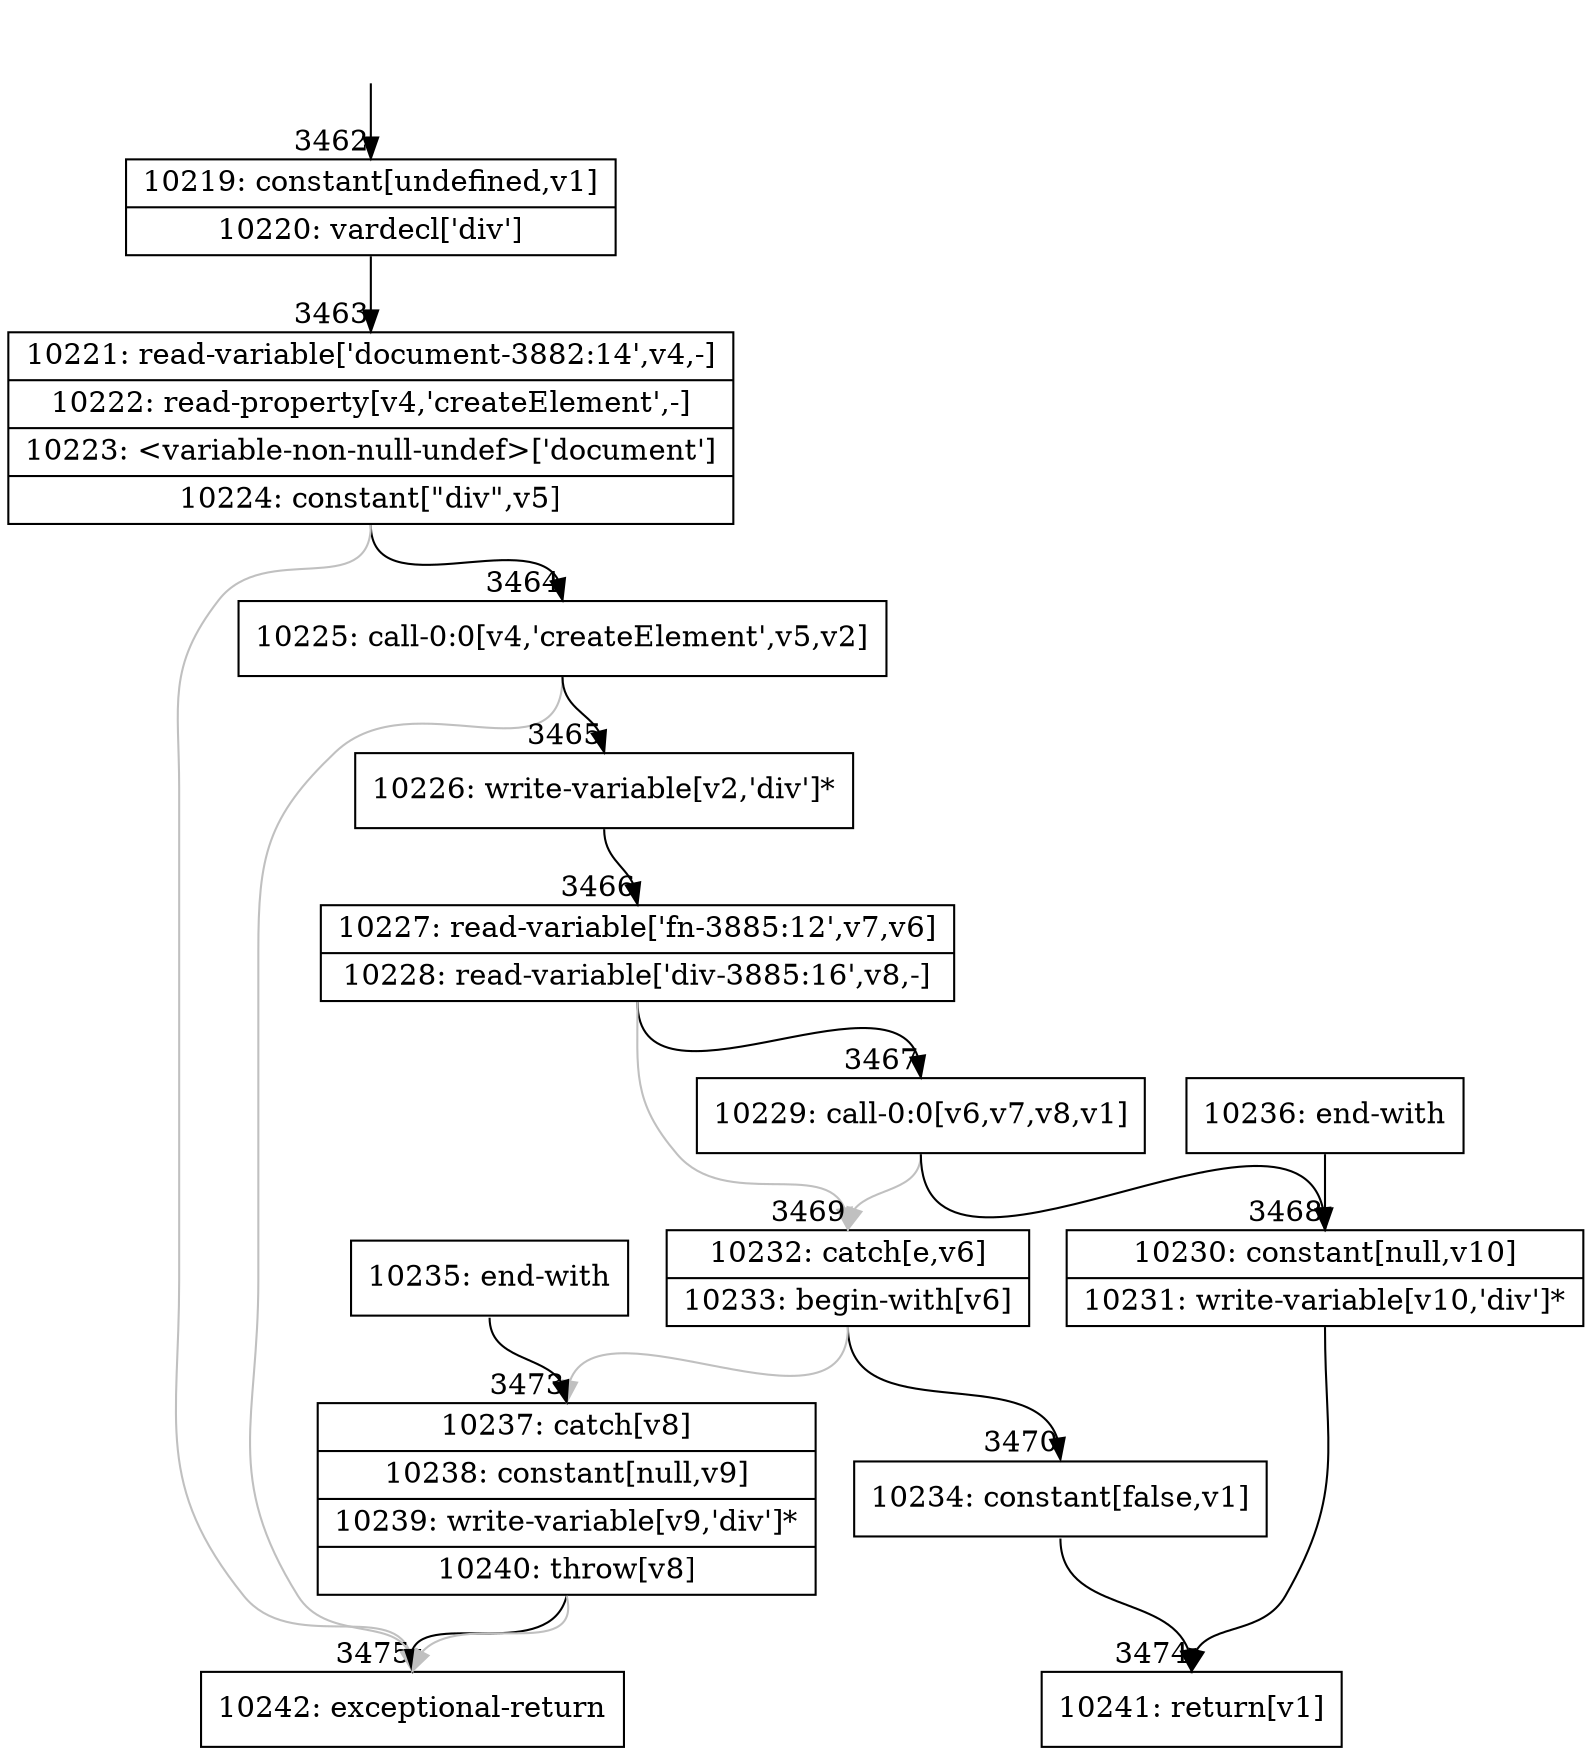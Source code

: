 digraph {
rankdir="TD"
BB_entry230[shape=none,label=""];
BB_entry230 -> BB3462 [tailport=s, headport=n, headlabel="    3462"]
BB3462 [shape=record label="{10219: constant[undefined,v1]|10220: vardecl['div']}" ] 
BB3462 -> BB3463 [tailport=s, headport=n, headlabel="      3463"]
BB3463 [shape=record label="{10221: read-variable['document-3882:14',v4,-]|10222: read-property[v4,'createElement',-]|10223: \<variable-non-null-undef\>['document']|10224: constant[\"div\",v5]}" ] 
BB3463 -> BB3464 [tailport=s, headport=n, headlabel="      3464"]
BB3463 -> BB3475 [tailport=s, headport=n, color=gray, headlabel="      3475"]
BB3464 [shape=record label="{10225: call-0:0[v4,'createElement',v5,v2]}" ] 
BB3464 -> BB3465 [tailport=s, headport=n, headlabel="      3465"]
BB3464 -> BB3475 [tailport=s, headport=n, color=gray]
BB3465 [shape=record label="{10226: write-variable[v2,'div']*}" ] 
BB3465 -> BB3466 [tailport=s, headport=n, headlabel="      3466"]
BB3466 [shape=record label="{10227: read-variable['fn-3885:12',v7,v6]|10228: read-variable['div-3885:16',v8,-]}" ] 
BB3466 -> BB3467 [tailport=s, headport=n, headlabel="      3467"]
BB3466 -> BB3469 [tailport=s, headport=n, color=gray, headlabel="      3469"]
BB3467 [shape=record label="{10229: call-0:0[v6,v7,v8,v1]}" ] 
BB3467 -> BB3468 [tailport=s, headport=n, headlabel="      3468"]
BB3467 -> BB3469 [tailport=s, headport=n, color=gray]
BB3468 [shape=record label="{10230: constant[null,v10]|10231: write-variable[v10,'div']*}" ] 
BB3468 -> BB3474 [tailport=s, headport=n, headlabel="      3474"]
BB3469 [shape=record label="{10232: catch[e,v6]|10233: begin-with[v6]}" ] 
BB3469 -> BB3470 [tailport=s, headport=n, headlabel="      3470"]
BB3469 -> BB3473 [tailport=s, headport=n, color=gray, headlabel="      3473"]
BB3470 [shape=record label="{10234: constant[false,v1]}" ] 
BB3470 -> BB3474 [tailport=s, headport=n]
BB3471 [shape=record label="{10235: end-with}" ] 
BB3471 -> BB3473 [tailport=s, headport=n]
BB3472 [shape=record label="{10236: end-with}" ] 
BB3472 -> BB3468 [tailport=s, headport=n]
BB3473 [shape=record label="{10237: catch[v8]|10238: constant[null,v9]|10239: write-variable[v9,'div']*|10240: throw[v8]}" ] 
BB3473 -> BB3475 [tailport=s, headport=n]
BB3473 -> BB3475 [tailport=s, headport=n, color=gray]
BB3474 [shape=record label="{10241: return[v1]}" ] 
BB3475 [shape=record label="{10242: exceptional-return}" ] 
}
